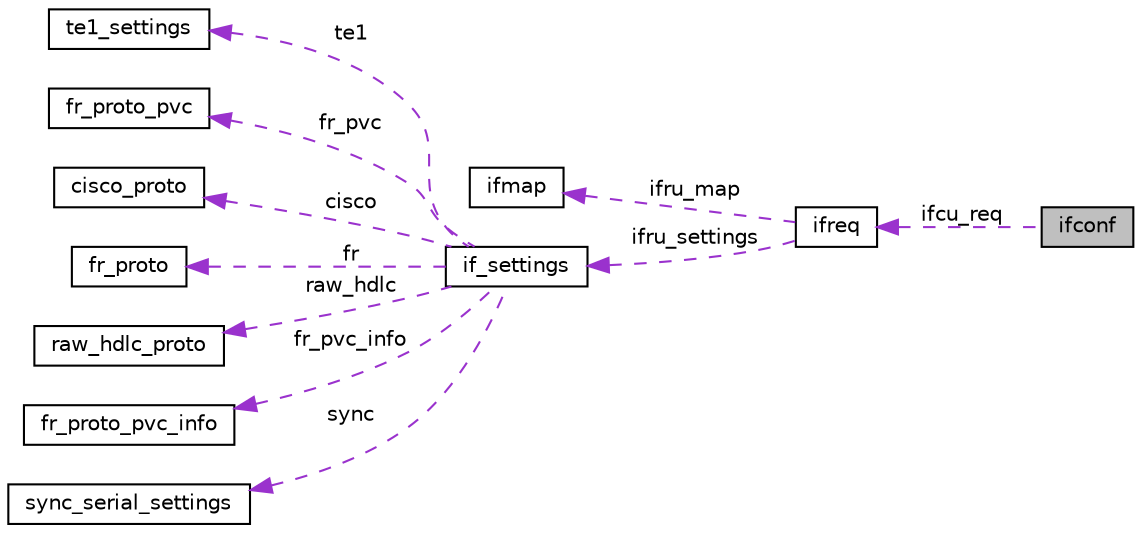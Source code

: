 digraph G
{
  edge [fontname="Helvetica",fontsize="10",labelfontname="Helvetica",labelfontsize="10"];
  node [fontname="Helvetica",fontsize="10",shape=record];
  rankdir="LR";
  Node1 [label="ifconf",height=0.2,width=0.4,color="black", fillcolor="grey75", style="filled" fontcolor="black"];
  Node2 -> Node1 [dir="back",color="darkorchid3",fontsize="10",style="dashed",label=" ifcu_req" ,fontname="Helvetica"];
  Node2 [label="ifreq",height=0.2,width=0.4,color="black", fillcolor="white", style="filled",URL="$structifreq.html"];
  Node3 -> Node2 [dir="back",color="darkorchid3",fontsize="10",style="dashed",label=" ifru_map" ,fontname="Helvetica"];
  Node3 [label="ifmap",height=0.2,width=0.4,color="black", fillcolor="white", style="filled",URL="$structifmap.html"];
  Node4 -> Node2 [dir="back",color="darkorchid3",fontsize="10",style="dashed",label=" ifru_settings" ,fontname="Helvetica"];
  Node4 [label="if_settings",height=0.2,width=0.4,color="black", fillcolor="white", style="filled",URL="$structif__settings.html"];
  Node5 -> Node4 [dir="back",color="darkorchid3",fontsize="10",style="dashed",label=" te1" ,fontname="Helvetica"];
  Node5 [label="te1_settings",height=0.2,width=0.4,color="black", fillcolor="white", style="filled",URL="$structte1__settings.html"];
  Node6 -> Node4 [dir="back",color="darkorchid3",fontsize="10",style="dashed",label=" fr_pvc" ,fontname="Helvetica"];
  Node6 [label="fr_proto_pvc",height=0.2,width=0.4,color="black", fillcolor="white", style="filled",URL="$structfr__proto__pvc.html"];
  Node7 -> Node4 [dir="back",color="darkorchid3",fontsize="10",style="dashed",label=" cisco" ,fontname="Helvetica"];
  Node7 [label="cisco_proto",height=0.2,width=0.4,color="black", fillcolor="white", style="filled",URL="$structcisco__proto.html"];
  Node8 -> Node4 [dir="back",color="darkorchid3",fontsize="10",style="dashed",label=" fr" ,fontname="Helvetica"];
  Node8 [label="fr_proto",height=0.2,width=0.4,color="black", fillcolor="white", style="filled",URL="$structfr__proto.html"];
  Node9 -> Node4 [dir="back",color="darkorchid3",fontsize="10",style="dashed",label=" raw_hdlc" ,fontname="Helvetica"];
  Node9 [label="raw_hdlc_proto",height=0.2,width=0.4,color="black", fillcolor="white", style="filled",URL="$structraw__hdlc__proto.html"];
  Node10 -> Node4 [dir="back",color="darkorchid3",fontsize="10",style="dashed",label=" fr_pvc_info" ,fontname="Helvetica"];
  Node10 [label="fr_proto_pvc_info",height=0.2,width=0.4,color="black", fillcolor="white", style="filled",URL="$structfr__proto__pvc__info.html"];
  Node11 -> Node4 [dir="back",color="darkorchid3",fontsize="10",style="dashed",label=" sync" ,fontname="Helvetica"];
  Node11 [label="sync_serial_settings",height=0.2,width=0.4,color="black", fillcolor="white", style="filled",URL="$structsync__serial__settings.html"];
}
